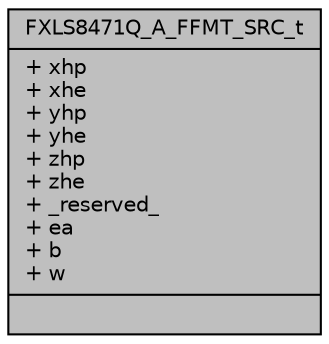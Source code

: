 digraph "FXLS8471Q_A_FFMT_SRC_t"
{
  edge [fontname="Helvetica",fontsize="10",labelfontname="Helvetica",labelfontsize="10"];
  node [fontname="Helvetica",fontsize="10",shape=record];
  Node1 [label="{FXLS8471Q_A_FFMT_SRC_t\n|+ xhp\l+ xhe\l+ yhp\l+ yhe\l+ zhp\l+ zhe\l+ _reserved_\l+ ea\l+ b\l+ w\l|}",height=0.2,width=0.4,color="black", fillcolor="grey75", style="filled", fontcolor="black"];
}
